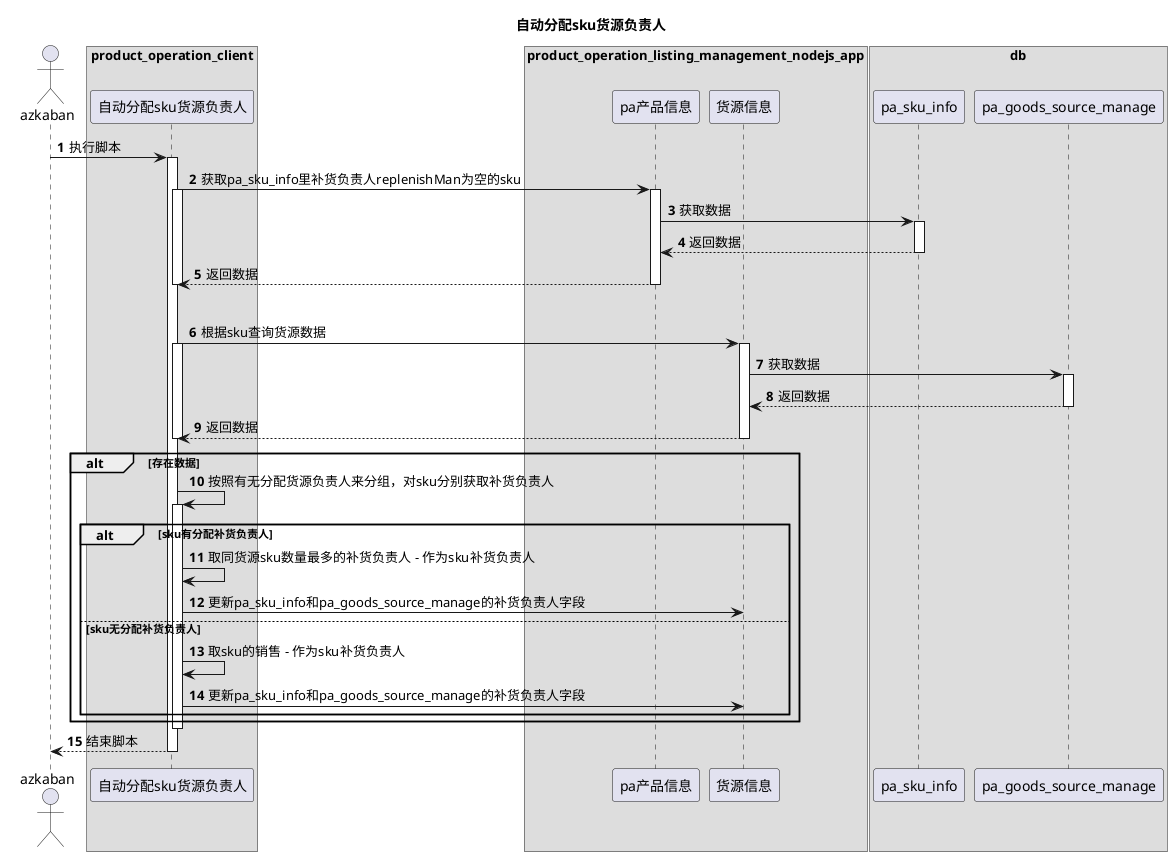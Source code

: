 @startuml
title 自动分配sku货源负责人
autonumber
actor "azkaban" as azkaban

box "product_operation_client"
participant "自动分配sku货源负责人" as t1
end box

box "product_operation_listing_management_nodejs_app"
participant "pa产品信息" as t2
participant "货源信息" as t3
end box

box "db"
participant "pa_sku_info" as db1
participant "pa_goods_source_manage" as db2
end box

azkaban -> t1 : 执行脚本
activate t1
t1 -> t2 : 获取pa_sku_info里补货负责人replenishMan为空的sku
activate t1
activate t2
t2 -> db1 : 获取数据
activate db1
db1 --> t2 : 返回数据
deactivate db1
t2 --> t1 : 返回数据
deactivate t2
deactivate t1

alt 存在数据
t1 -> t3 : 根据sku查询货源数据
activate t1
activate t3
t3 -> db2 : 获取数据
activate db2
db2 --> t3 : 返回数据
deactivate db2
t3 --> t1 : 返回数据
deactivate t3
deactivate t1


alt 存在数据

t1 -> t1 : 按照有无分配货源负责人来分组，对sku分别获取补货负责人
activate t1
alt sku有分配补货负责人
t1 -> t1 : 取同货源sku数量最多的补货负责人 - 作为sku补货负责人
t1 -> t3 : 更新pa_sku_info和pa_goods_source_manage的补货负责人字段

else sku无分配补货负责人
t1 -> t1 : 取sku的销售 - 作为sku补货负责人
t1 -> t3 : 更新pa_sku_info和pa_goods_source_manage的补货负责人字段

end
end
deactivate t1
t1 --> azkaban : 结束脚本
deactivate t1
@enduml